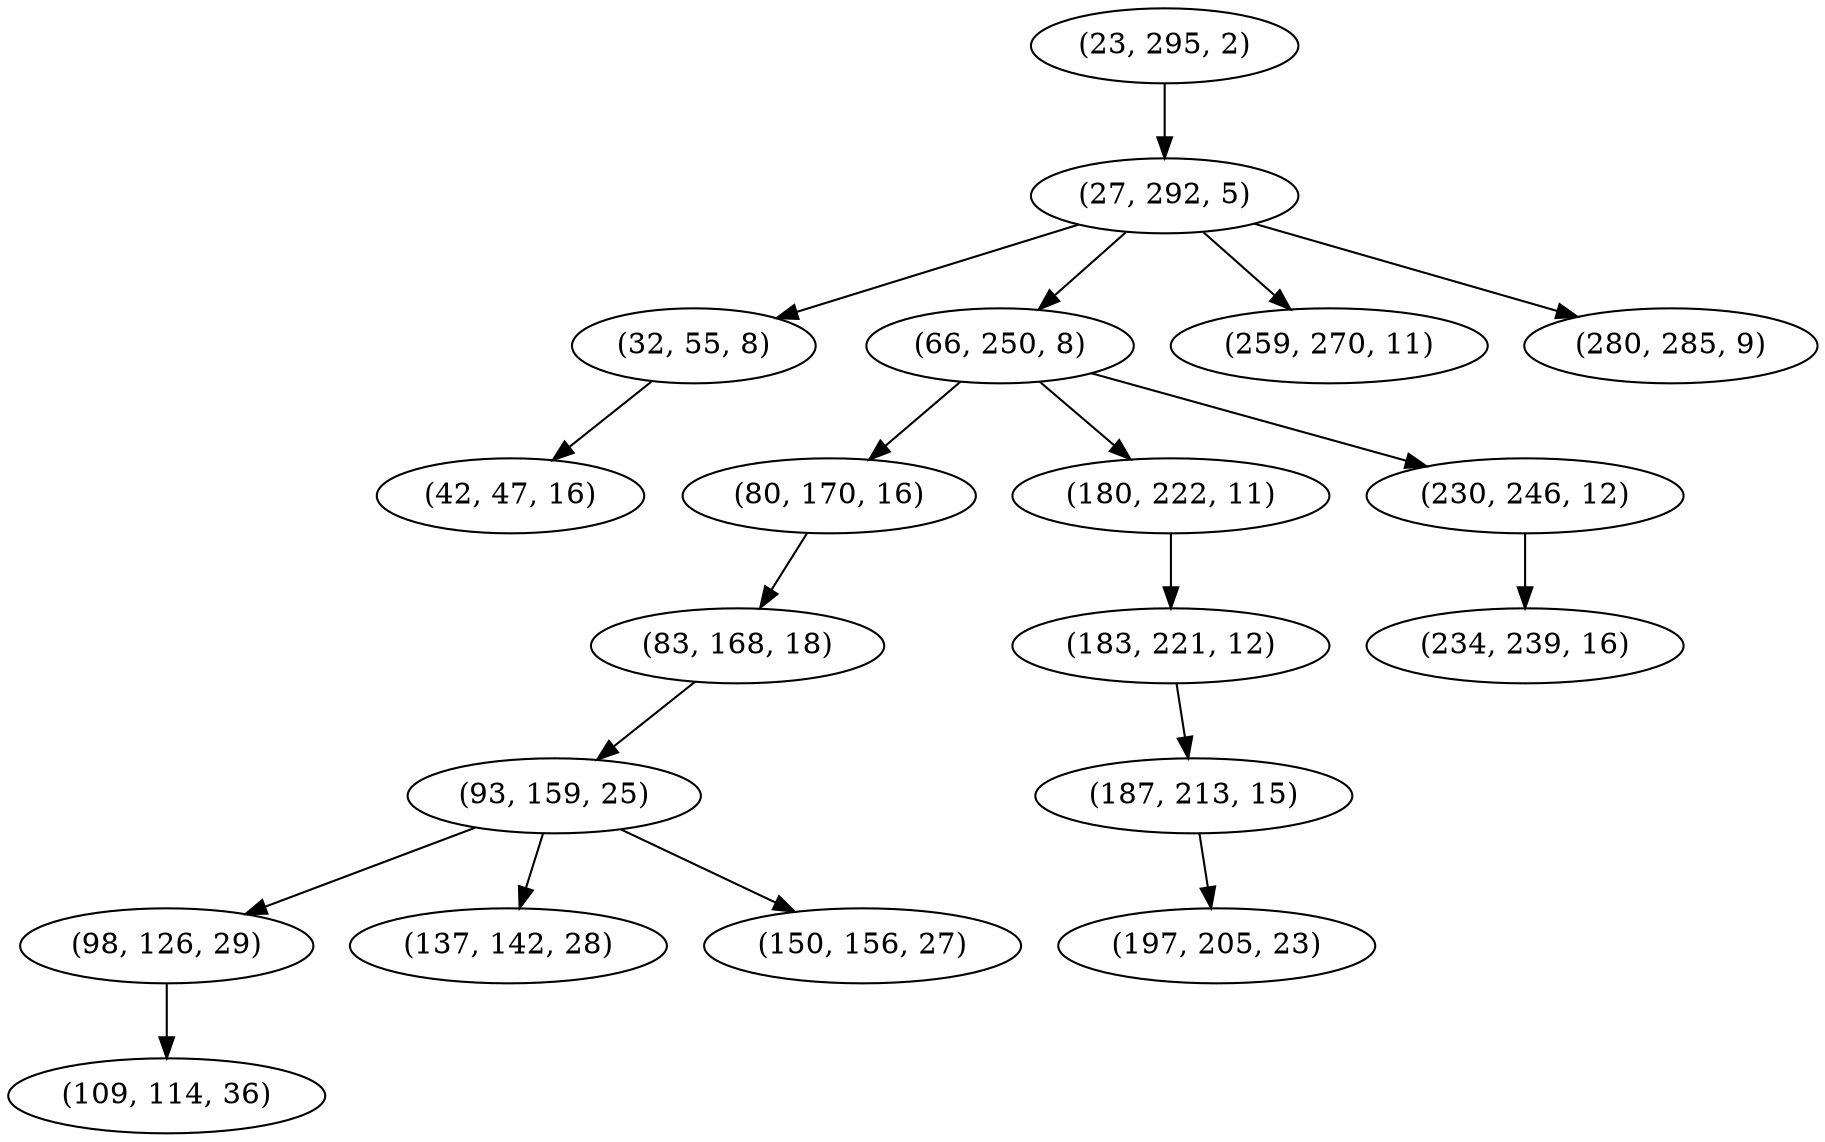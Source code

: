digraph tree {
    "(23, 295, 2)";
    "(27, 292, 5)";
    "(32, 55, 8)";
    "(42, 47, 16)";
    "(66, 250, 8)";
    "(80, 170, 16)";
    "(83, 168, 18)";
    "(93, 159, 25)";
    "(98, 126, 29)";
    "(109, 114, 36)";
    "(137, 142, 28)";
    "(150, 156, 27)";
    "(180, 222, 11)";
    "(183, 221, 12)";
    "(187, 213, 15)";
    "(197, 205, 23)";
    "(230, 246, 12)";
    "(234, 239, 16)";
    "(259, 270, 11)";
    "(280, 285, 9)";
    "(23, 295, 2)" -> "(27, 292, 5)";
    "(27, 292, 5)" -> "(32, 55, 8)";
    "(27, 292, 5)" -> "(66, 250, 8)";
    "(27, 292, 5)" -> "(259, 270, 11)";
    "(27, 292, 5)" -> "(280, 285, 9)";
    "(32, 55, 8)" -> "(42, 47, 16)";
    "(66, 250, 8)" -> "(80, 170, 16)";
    "(66, 250, 8)" -> "(180, 222, 11)";
    "(66, 250, 8)" -> "(230, 246, 12)";
    "(80, 170, 16)" -> "(83, 168, 18)";
    "(83, 168, 18)" -> "(93, 159, 25)";
    "(93, 159, 25)" -> "(98, 126, 29)";
    "(93, 159, 25)" -> "(137, 142, 28)";
    "(93, 159, 25)" -> "(150, 156, 27)";
    "(98, 126, 29)" -> "(109, 114, 36)";
    "(180, 222, 11)" -> "(183, 221, 12)";
    "(183, 221, 12)" -> "(187, 213, 15)";
    "(187, 213, 15)" -> "(197, 205, 23)";
    "(230, 246, 12)" -> "(234, 239, 16)";
}
